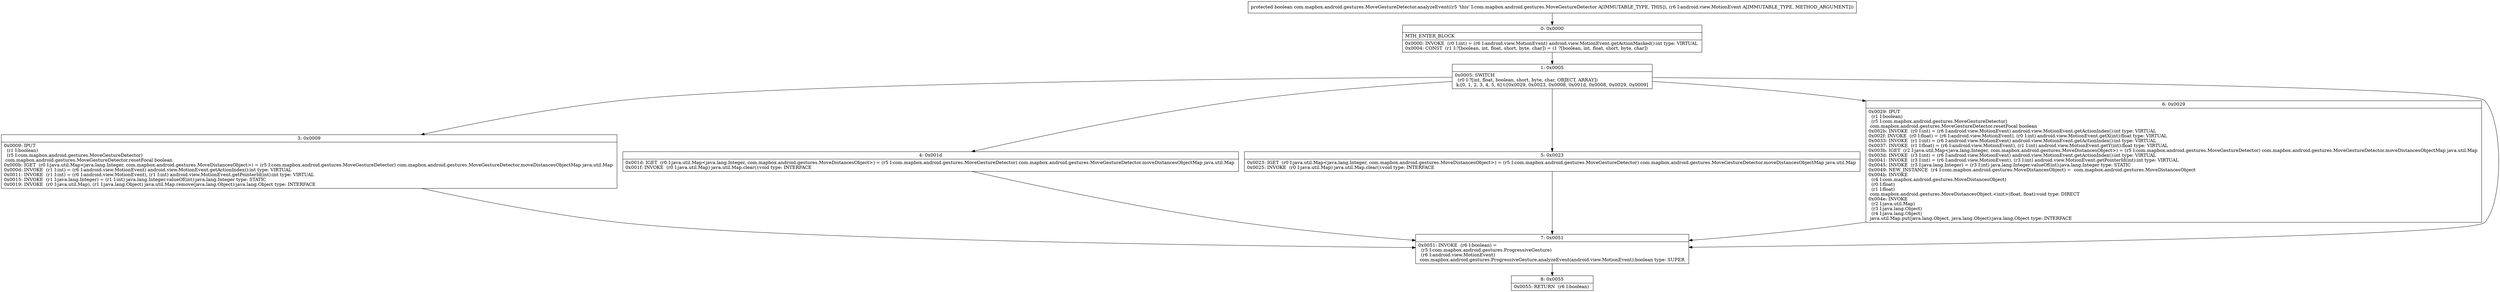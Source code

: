 digraph "CFG forcom.mapbox.android.gestures.MoveGestureDetector.analyzeEvent(Landroid\/view\/MotionEvent;)Z" {
Node_0 [shape=record,label="{0\:\ 0x0000|MTH_ENTER_BLOCK\l|0x0000: INVOKE  (r0 I:int) = (r6 I:android.view.MotionEvent) android.view.MotionEvent.getActionMasked():int type: VIRTUAL \l0x0004: CONST  (r1 I:?[boolean, int, float, short, byte, char]) = (1 ?[boolean, int, float, short, byte, char]) \l}"];
Node_1 [shape=record,label="{1\:\ 0x0005|0x0005: SWITCH  \l  (r0 I:?[int, float, boolean, short, byte, char, OBJECT, ARRAY])\l k:[0, 1, 2, 3, 4, 5, 6] t:[0x0029, 0x0023, 0x0008, 0x001d, 0x0008, 0x0029, 0x0009] \l}"];
Node_3 [shape=record,label="{3\:\ 0x0009|0x0009: IPUT  \l  (r1 I:boolean)\l  (r5 I:com.mapbox.android.gestures.MoveGestureDetector)\l com.mapbox.android.gestures.MoveGestureDetector.resetFocal boolean \l0x000b: IGET  (r0 I:java.util.Map\<java.lang.Integer, com.mapbox.android.gestures.MoveDistancesObject\>) = (r5 I:com.mapbox.android.gestures.MoveGestureDetector) com.mapbox.android.gestures.MoveGestureDetector.moveDistancesObjectMap java.util.Map \l0x000d: INVOKE  (r1 I:int) = (r6 I:android.view.MotionEvent) android.view.MotionEvent.getActionIndex():int type: VIRTUAL \l0x0011: INVOKE  (r1 I:int) = (r6 I:android.view.MotionEvent), (r1 I:int) android.view.MotionEvent.getPointerId(int):int type: VIRTUAL \l0x0015: INVOKE  (r1 I:java.lang.Integer) = (r1 I:int) java.lang.Integer.valueOf(int):java.lang.Integer type: STATIC \l0x0019: INVOKE  (r0 I:java.util.Map), (r1 I:java.lang.Object) java.util.Map.remove(java.lang.Object):java.lang.Object type: INTERFACE \l}"];
Node_4 [shape=record,label="{4\:\ 0x001d|0x001d: IGET  (r0 I:java.util.Map\<java.lang.Integer, com.mapbox.android.gestures.MoveDistancesObject\>) = (r5 I:com.mapbox.android.gestures.MoveGestureDetector) com.mapbox.android.gestures.MoveGestureDetector.moveDistancesObjectMap java.util.Map \l0x001f: INVOKE  (r0 I:java.util.Map) java.util.Map.clear():void type: INTERFACE \l}"];
Node_5 [shape=record,label="{5\:\ 0x0023|0x0023: IGET  (r0 I:java.util.Map\<java.lang.Integer, com.mapbox.android.gestures.MoveDistancesObject\>) = (r5 I:com.mapbox.android.gestures.MoveGestureDetector) com.mapbox.android.gestures.MoveGestureDetector.moveDistancesObjectMap java.util.Map \l0x0025: INVOKE  (r0 I:java.util.Map) java.util.Map.clear():void type: INTERFACE \l}"];
Node_6 [shape=record,label="{6\:\ 0x0029|0x0029: IPUT  \l  (r1 I:boolean)\l  (r5 I:com.mapbox.android.gestures.MoveGestureDetector)\l com.mapbox.android.gestures.MoveGestureDetector.resetFocal boolean \l0x002b: INVOKE  (r0 I:int) = (r6 I:android.view.MotionEvent) android.view.MotionEvent.getActionIndex():int type: VIRTUAL \l0x002f: INVOKE  (r0 I:float) = (r6 I:android.view.MotionEvent), (r0 I:int) android.view.MotionEvent.getX(int):float type: VIRTUAL \l0x0033: INVOKE  (r1 I:int) = (r6 I:android.view.MotionEvent) android.view.MotionEvent.getActionIndex():int type: VIRTUAL \l0x0037: INVOKE  (r1 I:float) = (r6 I:android.view.MotionEvent), (r1 I:int) android.view.MotionEvent.getY(int):float type: VIRTUAL \l0x003b: IGET  (r2 I:java.util.Map\<java.lang.Integer, com.mapbox.android.gestures.MoveDistancesObject\>) = (r5 I:com.mapbox.android.gestures.MoveGestureDetector) com.mapbox.android.gestures.MoveGestureDetector.moveDistancesObjectMap java.util.Map \l0x003d: INVOKE  (r3 I:int) = (r6 I:android.view.MotionEvent) android.view.MotionEvent.getActionIndex():int type: VIRTUAL \l0x0041: INVOKE  (r3 I:int) = (r6 I:android.view.MotionEvent), (r3 I:int) android.view.MotionEvent.getPointerId(int):int type: VIRTUAL \l0x0045: INVOKE  (r3 I:java.lang.Integer) = (r3 I:int) java.lang.Integer.valueOf(int):java.lang.Integer type: STATIC \l0x0049: NEW_INSTANCE  (r4 I:com.mapbox.android.gestures.MoveDistancesObject) =  com.mapbox.android.gestures.MoveDistancesObject \l0x004b: INVOKE  \l  (r4 I:com.mapbox.android.gestures.MoveDistancesObject)\l  (r0 I:float)\l  (r1 I:float)\l com.mapbox.android.gestures.MoveDistancesObject.\<init\>(float, float):void type: DIRECT \l0x004e: INVOKE  \l  (r2 I:java.util.Map)\l  (r3 I:java.lang.Object)\l  (r4 I:java.lang.Object)\l java.util.Map.put(java.lang.Object, java.lang.Object):java.lang.Object type: INTERFACE \l}"];
Node_7 [shape=record,label="{7\:\ 0x0051|0x0051: INVOKE  (r6 I:boolean) = \l  (r5 I:com.mapbox.android.gestures.ProgressiveGesture)\l  (r6 I:android.view.MotionEvent)\l com.mapbox.android.gestures.ProgressiveGesture.analyzeEvent(android.view.MotionEvent):boolean type: SUPER \l}"];
Node_8 [shape=record,label="{8\:\ 0x0055|0x0055: RETURN  (r6 I:boolean) \l}"];
MethodNode[shape=record,label="{protected boolean com.mapbox.android.gestures.MoveGestureDetector.analyzeEvent((r5 'this' I:com.mapbox.android.gestures.MoveGestureDetector A[IMMUTABLE_TYPE, THIS]), (r6 I:android.view.MotionEvent A[IMMUTABLE_TYPE, METHOD_ARGUMENT])) }"];
MethodNode -> Node_0;
Node_0 -> Node_1;
Node_1 -> Node_3;
Node_1 -> Node_4;
Node_1 -> Node_5;
Node_1 -> Node_6;
Node_1 -> Node_7;
Node_3 -> Node_7;
Node_4 -> Node_7;
Node_5 -> Node_7;
Node_6 -> Node_7;
Node_7 -> Node_8;
}

